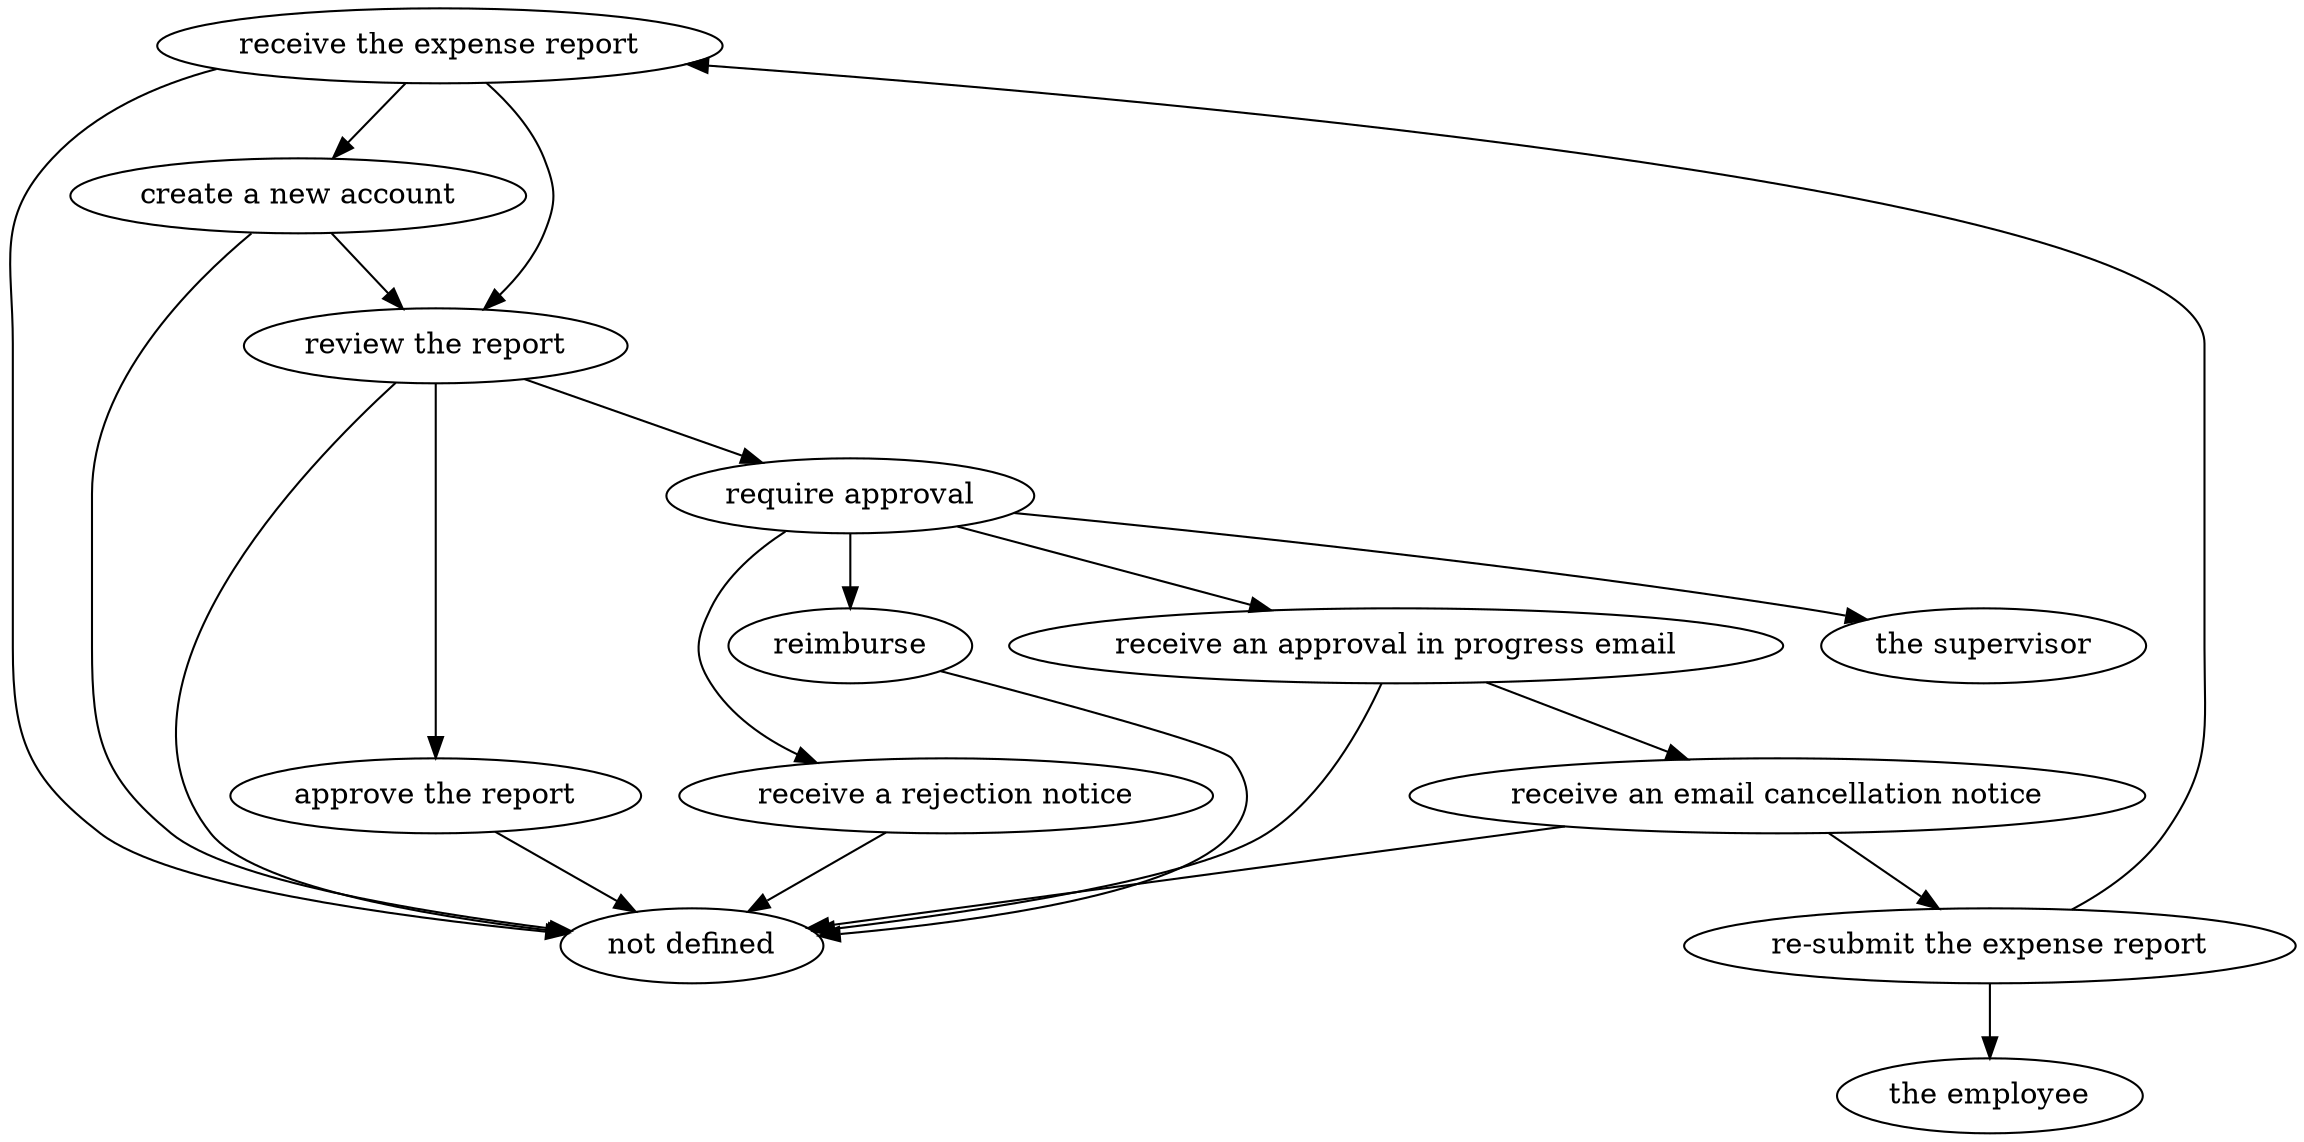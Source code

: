 strict digraph "doc-9.5" {
	graph [name="doc-9.5"];
	"receive the expense report"	[attrs="{'type': 'Activity', 'label': 'receive the expense report'}"];
	"create a new account"	[attrs="{'type': 'Activity', 'label': 'create a new account'}"];
	"receive the expense report" -> "create a new account"	[attrs="{'type': 'flow', 'label': 'flow'}"];
	"review the report"	[attrs="{'type': 'Activity', 'label': 'review the report'}"];
	"receive the expense report" -> "review the report"	[attrs="{'type': 'flow', 'label': 'flow'}"];
	"not defined"	[attrs="{'type': 'Actor', 'label': 'not defined'}"];
	"receive the expense report" -> "not defined"	[attrs="{'type': 'actor performer', 'label': 'actor performer'}"];
	"create a new account" -> "review the report"	[attrs="{'type': 'flow', 'label': 'flow'}"];
	"create a new account" -> "not defined"	[attrs="{'type': 'actor performer', 'label': 'actor performer'}"];
	"approve the report"	[attrs="{'type': 'Activity', 'label': 'approve the report'}"];
	"review the report" -> "approve the report"	[attrs="{'type': 'flow', 'label': 'flow'}"];
	"require approval"	[attrs="{'type': 'Activity', 'label': 'require approval'}"];
	"review the report" -> "require approval"	[attrs="{'type': 'flow', 'label': 'flow'}"];
	"review the report" -> "not defined"	[attrs="{'type': 'actor performer', 'label': 'actor performer'}"];
	"approve the report" -> "not defined"	[attrs="{'type': 'actor performer', 'label': 'actor performer'}"];
	"receive a rejection notice"	[attrs="{'type': 'Activity', 'label': 'receive a rejection notice'}"];
	"require approval" -> "receive a rejection notice"	[attrs="{'type': 'flow', 'label': 'flow'}"];
	reimburse	[attrs="{'type': 'Activity', 'label': 'reimburse'}"];
	"require approval" -> reimburse	[attrs="{'type': 'flow', 'label': 'flow'}"];
	"receive an approval in progress email"	[attrs="{'type': 'Activity', 'label': 'receive an approval in progress email'}"];
	"require approval" -> "receive an approval in progress email"	[attrs="{'type': 'flow', 'label': 'flow'}"];
	"the supervisor"	[attrs="{'type': 'Actor', 'label': 'the supervisor'}"];
	"require approval" -> "the supervisor"	[attrs="{'type': 'actor performer', 'label': 'actor performer'}"];
	"receive a rejection notice" -> "not defined"	[attrs="{'type': 'actor performer', 'label': 'actor performer'}"];
	reimburse -> "not defined"	[attrs="{'type': 'actor performer', 'label': 'actor performer'}"];
	"receive an email cancellation notice"	[attrs="{'type': 'Activity', 'label': 'receive an email cancellation notice'}"];
	"receive an approval in progress email" -> "receive an email cancellation notice"	[attrs="{'type': 'flow', 'label': 'flow'}"];
	"receive an approval in progress email" -> "not defined"	[attrs="{'type': 'actor performer', 'label': 'actor performer'}"];
	"re-submit the expense report"	[attrs="{'type': 'Activity', 'label': 're-submit the expense report'}"];
	"receive an email cancellation notice" -> "re-submit the expense report"	[attrs="{'type': 'flow', 'label': 'flow'}"];
	"receive an email cancellation notice" -> "not defined"	[attrs="{'type': 'actor performer', 'label': 'actor performer'}"];
	"re-submit the expense report" -> "receive the expense report"	[attrs="{'type': 'flow', 'label': 'flow'}"];
	"the employee"	[attrs="{'type': 'Actor', 'label': 'the employee'}"];
	"re-submit the expense report" -> "the employee"	[attrs="{'type': 'actor performer', 'label': 'actor performer'}"];
}
